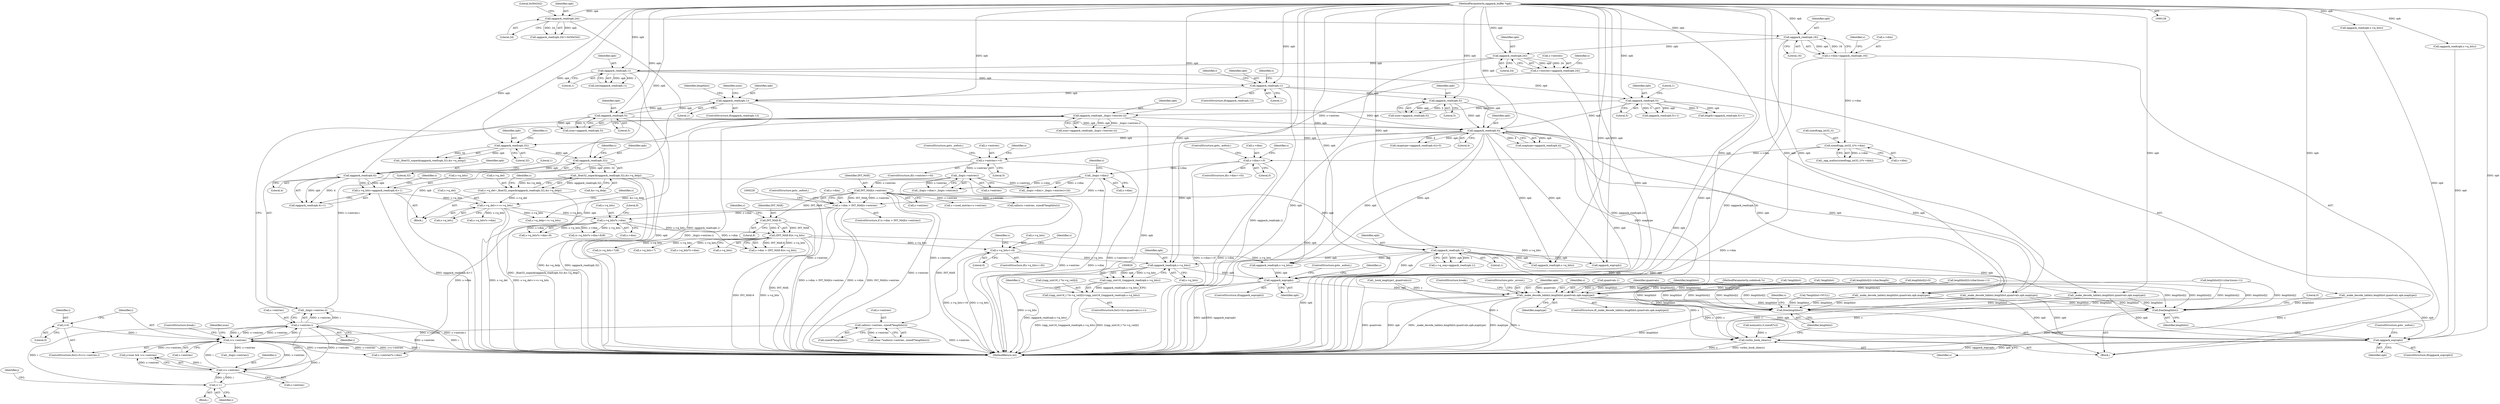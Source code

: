digraph "0_Android_eeb4e45d5683f88488c083ecf142dc89bc3f0b47_8@API" {
"1000830" [label="(Call,oggpack_read(opb,s->q_bits))"];
"1000514" [label="(Call,oggpack_read(opb,1))"];
"1000506" [label="(Call,oggpack_read(opb,4))"];
"1000494" [label="(Call,oggpack_read(opb,32))"];
"1000482" [label="(Call,oggpack_read(opb,32))"];
"1000472" [label="(Call,oggpack_read(opb,4))"];
"1000250" [label="(Call,oggpack_read(opb,1))"];
"1000229" [label="(Call,oggpack_read(opb,1))"];
"1000185" [label="(Call,oggpack_read(opb,24))"];
"1000160" [label="(Call,oggpack_read(opb,16))"];
"1000151" [label="(Call,oggpack_read(opb,24))"];
"1000129" [label="(MethodParameterIn,oggpack_buffer *opb)"];
"1000274" [label="(Call,oggpack_read(opb,5))"];
"1000267" [label="(Call,oggpack_read(opb,1))"];
"1000341" [label="(Call,oggpack_read(opb,5))"];
"1000381" [label="(Call,oggpack_read(opb,5))"];
"1000420" [label="(Call,oggpack_read(opb,_ilog(s->entries-i)))"];
"1000422" [label="(Call,_ilog(s->entries-i))"];
"1000423" [label="(Call,s->entries-i)"];
"1000411" [label="(Call,i<s->entries)"];
"1000441" [label="(Call,i<s->entries)"];
"1000449" [label="(Call,i++)"];
"1000408" [label="(Call,i=0)"];
"1000396" [label="(Call,calloc(s->entries, sizeof(*lengthlist)))"];
"1000220" [label="(Call,INT_MAX/s->entries)"];
"1000209" [label="(Call,_ilog(s->entries))"];
"1000189" [label="(Call,s->entries<=0)"];
"1000181" [label="(Call,s->entries=oggpack_read(opb,24))"];
"1000753" [label="(Call,s->q_bits<=8)"];
"1000606" [label="(Call,(INT_MAX-8)/s->q_bits)"];
"1000607" [label="(Call,INT_MAX-8)"];
"1000592" [label="(Call,s->q_bits*s->dim)"];
"1000517" [label="(Call,s->q_del>>=s->q_bits)"];
"1000489" [label="(Call,s->q_del=_float32_unpack(oggpack_read(opb,32),&s->q_delp))"];
"1000493" [label="(Call,_float32_unpack(oggpack_read(opb,32),&s->q_delp))"];
"1000501" [label="(Call,s->q_bits=oggpack_read(opb,4)+1)"];
"1000216" [label="(Call,s->dim > INT_MAX/s->entries)"];
"1000205" [label="(Call,_ilog(s->dim))"];
"1000196" [label="(Call,s->dim<=0)"];
"1000168" [label="(Call,sizeof(ogg_int32_t)*s->dim)"];
"1000156" [label="(Call,s->dim=oggpack_read(opb,16))"];
"1000828" [label="(Call,(ogg_uint16_t)oggpack_read(opb,s->q_bits))"];
"1000820" [label="(Call,((ogg_uint16_t *)s->q_val)[i]=(ogg_uint16_t)oggpack_read(opb,s->q_bits))"];
"1000836" [label="(Call,oggpack_eop(opb))"];
"1000893" [label="(Call,_make_decode_table(s,lengthlist,quantvals,opb,maptype))"];
"1001157" [label="(Call,oggpack_eop(opb))"];
"1001160" [label="(Call,free(lengthlist))"];
"1001166" [label="(Call,vorbis_book_clear(s))"];
"1001168" [label="(Call,free(lengthlist))"];
"1000584" [label="(Call,_book_maptype1_quantvals(s))"];
"1000342" [label="(Identifier,opb)"];
"1000215" [label="(ControlStructure,if (s->dim > INT_MAX/s->entries))"];
"1001160" [label="(Call,free(lengthlist))"];
"1000230" [label="(Identifier,opb)"];
"1000321" [label="(Identifier,s)"];
"1000222" [label="(Call,s->entries)"];
"1000153" [label="(Literal,24)"];
"1000350" [label="(Call,lengthlist[i]=(char)(num+1))"];
"1000469" [label="(Call,(maptype=oggpack_read(opb,4))>0)"];
"1000493" [label="(Call,_float32_unpack(oggpack_read(opb,32),&s->q_delp))"];
"1000526" [label="(Identifier,s)"];
"1000472" [label="(Call,oggpack_read(opb,4))"];
"1000225" [label="(ControlStructure,goto _eofout;)"];
"1000496" [label="(Literal,32)"];
"1000608" [label="(Identifier,INT_MAX)"];
"1000506" [label="(Call,oggpack_read(opb,4))"];
"1000900" [label="(ControlStructure,break;)"];
"1001169" [label="(Identifier,lengthlist)"];
"1000216" [label="(Call,s->dim > INT_MAX/s->entries)"];
"1000400" [label="(Call,sizeof(*lengthlist))"];
"1000171" [label="(Call,s->dim)"];
"1000154" [label="(Literal,0x564342)"];
"1000443" [label="(Call,s->entries)"];
"1000512" [label="(Identifier,s)"];
"1000131" [label="(Block,)"];
"1000217" [label="(Call,s->dim)"];
"1000593" [label="(Call,s->q_bits)"];
"1000268" [label="(Identifier,opb)"];
"1000250" [label="(Call,oggpack_read(opb,1))"];
"1000422" [label="(Call,_ilog(s->entries-i))"];
"1000203" [label="(Call,_ilog(s->dim)+_ilog(s->entries)>24)"];
"1000799" [label="(Identifier,s)"];
"1000193" [label="(Literal,0)"];
"1000514" [label="(Call,oggpack_read(opb,1))"];
"1000510" [label="(Call,s->q_seq=oggpack_read(opb,1))"];
"1000494" [label="(Call,oggpack_read(opb,32))"];
"1000828" [label="(Call,(ogg_uint16_t)oggpack_read(opb,s->q_bits))"];
"1000761" [label="(Identifier,s)"];
"1000757" [label="(Literal,8)"];
"1000602" [label="(Call,s->dim > (INT_MAX-8)/s->q_bits)"];
"1000266" [label="(ControlStructure,if(oggpack_read(opb,1)))"];
"1000269" [label="(Literal,1)"];
"1000378" [label="(Call,length=oggpack_read(opb,5)+1)"];
"1000473" [label="(Identifier,opb)"];
"1000413" [label="(Call,s->entries)"];
"1000592" [label="(Call,s->q_bits*s->dim)"];
"1000599" [label="(Literal,8)"];
"1000831" [label="(Identifier,opb)"];
"1000396" [label="(Call,calloc(s->entries, sizeof(*lengthlist)))"];
"1000420" [label="(Call,oggpack_read(opb,_ilog(s->entries-i)))"];
"1001021" [label="(Call,_make_decode_table(s,lengthlist,quantvals,opb,maptype))"];
"1000383" [label="(Literal,5)"];
"1000272" [label="(Call,num=oggpack_read(opb,5))"];
"1000229" [label="(Call,oggpack_read(opb,1))"];
"1000156" [label="(Call,s->dim=oggpack_read(opb,16))"];
"1000490" [label="(Call,s->q_del)"];
"1000495" [label="(Identifier,opb)"];
"1000151" [label="(Call,oggpack_read(opb,24))"];
"1000446" [label="(Block,)"];
"1000517" [label="(Call,s->q_del>>=s->q_bits)"];
"1000596" [label="(Call,s->dim)"];
"1000838" [label="(ControlStructure,goto _eofout;)"];
"1001161" [label="(Identifier,lengthlist)"];
"1000249" [label="(ControlStructure,if(oggpack_read(opb,1)))"];
"1000314" [label="(Identifier,lengthlist)"];
"1000606" [label="(Call,(INT_MAX-8)/s->q_bits)"];
"1000836" [label="(Call,oggpack_eop(opb))"];
"1000165" [label="(Identifier,s)"];
"1001159" [label="(ControlStructure,goto _eofout;)"];
"1000899" [label="(ControlStructure,goto _errout;)"];
"1000187" [label="(Literal,24)"];
"1000573" [label="(Call,_make_decode_table(s,lengthlist,quantvals,opb,maptype))"];
"1000421" [label="(Identifier,opb)"];
"1000790" [label="(Call,oggpack_read(opb,s->q_bits))"];
"1000343" [label="(Literal,5)"];
"1000609" [label="(Literal,8)"];
"1000451" [label="(Call,lengthlist[i]=(char)length)"];
"1000679" [label="(Call,oggpack_read(opb,s->q_bits))"];
"1000754" [label="(Call,s->q_bits)"];
"1000273" [label="(Identifier,num)"];
"1000161" [label="(Identifier,opb)"];
"1000231" [label="(Literal,1)"];
"1001177" [label="(MethodReturn,int)"];
"1000381" [label="(Call,oggpack_read(opb,5))"];
"1000182" [label="(Call,s->entries)"];
"1000610" [label="(Call,s->q_bits)"];
"1001163" [label="(Literal,0)"];
"1000407" [label="(ControlStructure,for(i=0;i<s->entries;))"];
"1000194" [label="(ControlStructure,goto _eofout;)"];
"1000129" [label="(MethodParameterIn,oggpack_buffer *opb)"];
"1000205" [label="(Call,_ilog(s->dim))"];
"1000206" [label="(Call,s->dim)"];
"1000130" [label="(MethodParameterIn,codebook *s)"];
"1000409" [label="(Identifier,i)"];
"1001166" [label="(Call,vorbis_book_clear(s))"];
"1000497" [label="(Call,&s->q_delp)"];
"1001167" [label="(Identifier,s)"];
"1000211" [label="(Identifier,s)"];
"1000196" [label="(Call,s->dim<=0)"];
"1000152" [label="(Identifier,opb)"];
"1000424" [label="(Call,s->entries)"];
"1000811" [label="(ControlStructure,for(i=0;i<quantvals;i++))"];
"1000835" [label="(ControlStructure,if(oggpack_eop(opb)))"];
"1000474" [label="(Literal,4)"];
"1000185" [label="(Call,oggpack_read(opb,24))"];
"1001168" [label="(Call,free(lengthlist))"];
"1000221" [label="(Identifier,INT_MAX)"];
"1000591" [label="(Call,s->q_bits*s->dim+8)"];
"1000168" [label="(Call,sizeof(ogg_int32_t)*s->dim)"];
"1001172" [label="(Identifier,s)"];
"1000411" [label="(Call,i<s->entries)"];
"1000830" [label="(Call,oggpack_read(opb,s->q_bits))"];
"1000893" [label="(Call,_make_decode_table(s,lengthlist,quantvals,opb,maptype))"];
"1000397" [label="(Call,s->entries)"];
"1000502" [label="(Call,s->q_bits)"];
"1000220" [label="(Call,INT_MAX/s->entries)"];
"1000837" [label="(Identifier,opb)"];
"1000188" [label="(ControlStructure,if(s->entries<=0))"];
"1000499" [label="(Identifier,s)"];
"1000524" [label="(Call,s->q_delp+=s->q_bits)"];
"1000419" [label="(Identifier,num)"];
"1000189" [label="(Call,s->entries<=0)"];
"1000162" [label="(Literal,16)"];
"1000630" [label="(Call,(s->q_bits+7)/8)"];
"1000752" [label="(ControlStructure,if(s->q_bits<=8))"];
"1000897" [label="(Identifier,opb)"];
"1000283" [label="(Call,lengthlist[i]=(char)(num+1))"];
"1000832" [label="(Call,s->q_bits)"];
"1000470" [label="(Call,maptype=oggpack_read(opb,4))"];
"1000841" [label="(Identifier,s)"];
"1000484" [label="(Literal,32)"];
"1000267" [label="(Call,oggpack_read(opb,1))"];
"1000915" [label="(Call,s->q_bits*s->dim)"];
"1000276" [label="(Literal,5)"];
"1000501" [label="(Call,s->q_bits=oggpack_read(opb,4)+1)"];
"1000545" [label="(Call,_ilog(s->entries))"];
"1000439" [label="(Identifier,j)"];
"1000150" [label="(Call,oggpack_read(opb,24)!=0x564342)"];
"1000408" [label="(Call,i=0)"];
"1000190" [label="(Call,s->entries)"];
"1000437" [label="(Call,j<num && i<s->entries)"];
"1000191" [label="(Identifier,s)"];
"1000169" [label="(Call,sizeof(ogg_int32_t))"];
"1000341" [label="(Call,oggpack_read(opb,5))"];
"1000465" [label="(ControlStructure,break;)"];
"1000507" [label="(Identifier,opb)"];
"1000385" [label="(Call,s->used_entries=s->entries)"];
"1000970" [label="(Call,_make_decode_table(s,lengthlist,quantvals,opb,maptype))"];
"1000207" [label="(Identifier,s)"];
"1000820" [label="(Call,((ogg_uint16_t *)s->q_val)[i]=(ogg_uint16_t)oggpack_read(opb,s->q_bits))"];
"1000210" [label="(Call,s->entries)"];
"1000483" [label="(Identifier,opb)"];
"1000256" [label="(Identifier,i)"];
"1000160" [label="(Call,oggpack_read(opb,16))"];
"1000894" [label="(Identifier,s)"];
"1000157" [label="(Call,s->dim)"];
"1000246" [label="(Call,!lengthlist)"];
"1000275" [label="(Identifier,opb)"];
"1000516" [label="(Literal,1)"];
"1000382" [label="(Identifier,opb)"];
"1000195" [label="(ControlStructure,if(s->dim<=0))"];
"1001158" [label="(Identifier,opb)"];
"1000238" [label="(Call,calloc(s->entries, sizeof(*lengthlist)))"];
"1000821" [label="(Call,((ogg_uint16_t *)s->q_val)[i])"];
"1001119" [label="(Call,oggpack_read(opb,s->q_bits))"];
"1000181" [label="(Call,s->entries=oggpack_read(opb,24))"];
"1000227" [label="(Call,(int)oggpack_read(opb,1))"];
"1000167" [label="(Call,_ogg_malloc(sizeof(ogg_int32_t)*s->dim))"];
"1000489" [label="(Call,s->q_del=_float32_unpack(oggpack_read(opb,32),&s->q_delp))"];
"1000410" [label="(Literal,0)"];
"1000209" [label="(Call,_ilog(s->entries))"];
"1000394" [label="(Call,(char *)calloc(s->entries, sizeof(*lengthlist)))"];
"1000133" [label="(Call,*lengthlist=NULL)"];
"1000404" [label="(Call,!lengthlist)"];
"1000204" [label="(Call,_ilog(s->dim)+_ilog(s->entries))"];
"1000186" [label="(Identifier,opb)"];
"1000611" [label="(Identifier,s)"];
"1000904" [label="(Call,s->entries*s->dim)"];
"1000884" [label="(Call,quantvals-1)"];
"1000380" [label="(Call,oggpack_read(opb,5)+1)"];
"1000449" [label="(Call,i++)"];
"1000482" [label="(Call,oggpack_read(opb,32))"];
"1000521" [label="(Call,s->q_bits)"];
"1000590" [label="(Call,(s->q_bits*s->dim+8)/8)"];
"1000312" [label="(Call,lengthlist[i]=0)"];
"1000384" [label="(Literal,1)"];
"1000631" [label="(Call,s->q_bits+7)"];
"1000896" [label="(Identifier,quantvals)"];
"1000518" [label="(Call,s->q_del)"];
"1000252" [label="(Literal,1)"];
"1001157" [label="(Call,oggpack_eop(opb))"];
"1000339" [label="(Call,num=oggpack_read(opb,5))"];
"1000685" [label="(Call,oggpack_eop(opb))"];
"1000508" [label="(Literal,4)"];
"1000503" [label="(Identifier,s)"];
"1000487" [label="(Identifier,s)"];
"1000441" [label="(Call,i<s->entries)"];
"1000509" [label="(Literal,1)"];
"1000442" [label="(Identifier,i)"];
"1000201" [label="(ControlStructure,goto _eofout;)"];
"1000427" [label="(Identifier,i)"];
"1000607" [label="(Call,INT_MAX-8)"];
"1000819" [label="(Identifier,i)"];
"1000274" [label="(Call,oggpack_read(opb,5))"];
"1000898" [label="(Identifier,maptype)"];
"1000733" [label="(Call,_make_decode_table(s,lengthlist,quantvals,opb,maptype))"];
"1000505" [label="(Call,oggpack_read(opb,4)+1)"];
"1000423" [label="(Call,s->entries-i)"];
"1000704" [label="(Call,s->q_bits*s->dim)"];
"1000197" [label="(Call,s->dim)"];
"1000476" [label="(Block,)"];
"1000251" [label="(Identifier,opb)"];
"1001087" [label="(Call,oggpack_read(opb,s->q_bits))"];
"1000198" [label="(Identifier,s)"];
"1000200" [label="(Literal,0)"];
"1000892" [label="(ControlStructure,if(_make_decode_table(s,lengthlist,quantvals,opb,maptype)))"];
"1000450" [label="(Identifier,i)"];
"1001156" [label="(ControlStructure,if(oggpack_eop(opb)))"];
"1000481" [label="(Call,_float32_unpack(oggpack_read(opb,32),&s->q_minp))"];
"1000753" [label="(Call,s->q_bits<=8)"];
"1000515" [label="(Identifier,opb)"];
"1000418" [label="(Call,num=oggpack_read(opb,_ilog(s->entries-i)))"];
"1000412" [label="(Identifier,i)"];
"1000895" [label="(Identifier,lengthlist)"];
"1000143" [label="(Call,memset(s,0,sizeof(*s)))"];
"1000830" -> "1000828"  [label="AST: "];
"1000830" -> "1000832"  [label="CFG: "];
"1000831" -> "1000830"  [label="AST: "];
"1000832" -> "1000830"  [label="AST: "];
"1000828" -> "1000830"  [label="CFG: "];
"1000830" -> "1001177"  [label="DDG: s->q_bits"];
"1000830" -> "1000828"  [label="DDG: opb"];
"1000830" -> "1000828"  [label="DDG: s->q_bits"];
"1000514" -> "1000830"  [label="DDG: opb"];
"1000472" -> "1000830"  [label="DDG: opb"];
"1000129" -> "1000830"  [label="DDG: opb"];
"1000753" -> "1000830"  [label="DDG: s->q_bits"];
"1000830" -> "1000836"  [label="DDG: opb"];
"1000514" -> "1000510"  [label="AST: "];
"1000514" -> "1000516"  [label="CFG: "];
"1000515" -> "1000514"  [label="AST: "];
"1000516" -> "1000514"  [label="AST: "];
"1000510" -> "1000514"  [label="CFG: "];
"1000514" -> "1001177"  [label="DDG: opb"];
"1000514" -> "1000510"  [label="DDG: opb"];
"1000514" -> "1000510"  [label="DDG: 1"];
"1000506" -> "1000514"  [label="DDG: opb"];
"1000129" -> "1000514"  [label="DDG: opb"];
"1000514" -> "1000573"  [label="DDG: opb"];
"1000514" -> "1000679"  [label="DDG: opb"];
"1000514" -> "1000685"  [label="DDG: opb"];
"1000514" -> "1000790"  [label="DDG: opb"];
"1000514" -> "1000836"  [label="DDG: opb"];
"1000514" -> "1000970"  [label="DDG: opb"];
"1000514" -> "1001021"  [label="DDG: opb"];
"1000506" -> "1000505"  [label="AST: "];
"1000506" -> "1000508"  [label="CFG: "];
"1000507" -> "1000506"  [label="AST: "];
"1000508" -> "1000506"  [label="AST: "];
"1000509" -> "1000506"  [label="CFG: "];
"1000506" -> "1000501"  [label="DDG: opb"];
"1000506" -> "1000501"  [label="DDG: 4"];
"1000506" -> "1000505"  [label="DDG: opb"];
"1000506" -> "1000505"  [label="DDG: 4"];
"1000494" -> "1000506"  [label="DDG: opb"];
"1000129" -> "1000506"  [label="DDG: opb"];
"1000494" -> "1000493"  [label="AST: "];
"1000494" -> "1000496"  [label="CFG: "];
"1000495" -> "1000494"  [label="AST: "];
"1000496" -> "1000494"  [label="AST: "];
"1000499" -> "1000494"  [label="CFG: "];
"1000494" -> "1000493"  [label="DDG: opb"];
"1000494" -> "1000493"  [label="DDG: 32"];
"1000482" -> "1000494"  [label="DDG: opb"];
"1000129" -> "1000494"  [label="DDG: opb"];
"1000482" -> "1000481"  [label="AST: "];
"1000482" -> "1000484"  [label="CFG: "];
"1000483" -> "1000482"  [label="AST: "];
"1000484" -> "1000482"  [label="AST: "];
"1000487" -> "1000482"  [label="CFG: "];
"1000482" -> "1000481"  [label="DDG: opb"];
"1000482" -> "1000481"  [label="DDG: 32"];
"1000472" -> "1000482"  [label="DDG: opb"];
"1000129" -> "1000482"  [label="DDG: opb"];
"1000472" -> "1000470"  [label="AST: "];
"1000472" -> "1000474"  [label="CFG: "];
"1000473" -> "1000472"  [label="AST: "];
"1000474" -> "1000472"  [label="AST: "];
"1000470" -> "1000472"  [label="CFG: "];
"1000472" -> "1001177"  [label="DDG: opb"];
"1000472" -> "1000469"  [label="DDG: opb"];
"1000472" -> "1000469"  [label="DDG: 4"];
"1000472" -> "1000470"  [label="DDG: opb"];
"1000472" -> "1000470"  [label="DDG: 4"];
"1000250" -> "1000472"  [label="DDG: opb"];
"1000274" -> "1000472"  [label="DDG: opb"];
"1000341" -> "1000472"  [label="DDG: opb"];
"1000381" -> "1000472"  [label="DDG: opb"];
"1000420" -> "1000472"  [label="DDG: opb"];
"1000267" -> "1000472"  [label="DDG: opb"];
"1000129" -> "1000472"  [label="DDG: opb"];
"1000472" -> "1000573"  [label="DDG: opb"];
"1000472" -> "1000679"  [label="DDG: opb"];
"1000472" -> "1000685"  [label="DDG: opb"];
"1000472" -> "1000790"  [label="DDG: opb"];
"1000472" -> "1000836"  [label="DDG: opb"];
"1000472" -> "1000970"  [label="DDG: opb"];
"1000472" -> "1001021"  [label="DDG: opb"];
"1000250" -> "1000249"  [label="AST: "];
"1000250" -> "1000252"  [label="CFG: "];
"1000251" -> "1000250"  [label="AST: "];
"1000252" -> "1000250"  [label="AST: "];
"1000256" -> "1000250"  [label="CFG: "];
"1000321" -> "1000250"  [label="CFG: "];
"1000250" -> "1001177"  [label="DDG: oggpack_read(opb,1)"];
"1000229" -> "1000250"  [label="DDG: opb"];
"1000129" -> "1000250"  [label="DDG: opb"];
"1000250" -> "1000267"  [label="DDG: opb"];
"1000250" -> "1000341"  [label="DDG: opb"];
"1000229" -> "1000227"  [label="AST: "];
"1000229" -> "1000231"  [label="CFG: "];
"1000230" -> "1000229"  [label="AST: "];
"1000231" -> "1000229"  [label="AST: "];
"1000227" -> "1000229"  [label="CFG: "];
"1000229" -> "1001177"  [label="DDG: opb"];
"1000229" -> "1000227"  [label="DDG: opb"];
"1000229" -> "1000227"  [label="DDG: 1"];
"1000185" -> "1000229"  [label="DDG: opb"];
"1000129" -> "1000229"  [label="DDG: opb"];
"1000229" -> "1000381"  [label="DDG: opb"];
"1000185" -> "1000181"  [label="AST: "];
"1000185" -> "1000187"  [label="CFG: "];
"1000186" -> "1000185"  [label="AST: "];
"1000187" -> "1000185"  [label="AST: "];
"1000181" -> "1000185"  [label="CFG: "];
"1000185" -> "1001177"  [label="DDG: opb"];
"1000185" -> "1000181"  [label="DDG: opb"];
"1000185" -> "1000181"  [label="DDG: 24"];
"1000160" -> "1000185"  [label="DDG: opb"];
"1000129" -> "1000185"  [label="DDG: opb"];
"1000160" -> "1000156"  [label="AST: "];
"1000160" -> "1000162"  [label="CFG: "];
"1000161" -> "1000160"  [label="AST: "];
"1000162" -> "1000160"  [label="AST: "];
"1000156" -> "1000160"  [label="CFG: "];
"1000160" -> "1001177"  [label="DDG: opb"];
"1000160" -> "1000156"  [label="DDG: opb"];
"1000160" -> "1000156"  [label="DDG: 16"];
"1000151" -> "1000160"  [label="DDG: opb"];
"1000129" -> "1000160"  [label="DDG: opb"];
"1000151" -> "1000150"  [label="AST: "];
"1000151" -> "1000153"  [label="CFG: "];
"1000152" -> "1000151"  [label="AST: "];
"1000153" -> "1000151"  [label="AST: "];
"1000154" -> "1000151"  [label="CFG: "];
"1000151" -> "1001177"  [label="DDG: opb"];
"1000151" -> "1000150"  [label="DDG: opb"];
"1000151" -> "1000150"  [label="DDG: 24"];
"1000129" -> "1000151"  [label="DDG: opb"];
"1000129" -> "1000128"  [label="AST: "];
"1000129" -> "1001177"  [label="DDG: opb"];
"1000129" -> "1000267"  [label="DDG: opb"];
"1000129" -> "1000274"  [label="DDG: opb"];
"1000129" -> "1000341"  [label="DDG: opb"];
"1000129" -> "1000381"  [label="DDG: opb"];
"1000129" -> "1000420"  [label="DDG: opb"];
"1000129" -> "1000573"  [label="DDG: opb"];
"1000129" -> "1000679"  [label="DDG: opb"];
"1000129" -> "1000685"  [label="DDG: opb"];
"1000129" -> "1000733"  [label="DDG: opb"];
"1000129" -> "1000790"  [label="DDG: opb"];
"1000129" -> "1000836"  [label="DDG: opb"];
"1000129" -> "1000893"  [label="DDG: opb"];
"1000129" -> "1000970"  [label="DDG: opb"];
"1000129" -> "1001021"  [label="DDG: opb"];
"1000129" -> "1001087"  [label="DDG: opb"];
"1000129" -> "1001119"  [label="DDG: opb"];
"1000129" -> "1001157"  [label="DDG: opb"];
"1000274" -> "1000272"  [label="AST: "];
"1000274" -> "1000276"  [label="CFG: "];
"1000275" -> "1000274"  [label="AST: "];
"1000276" -> "1000274"  [label="AST: "];
"1000272" -> "1000274"  [label="CFG: "];
"1000274" -> "1001177"  [label="DDG: opb"];
"1000274" -> "1000267"  [label="DDG: opb"];
"1000274" -> "1000272"  [label="DDG: opb"];
"1000274" -> "1000272"  [label="DDG: 5"];
"1000267" -> "1000274"  [label="DDG: opb"];
"1000267" -> "1000266"  [label="AST: "];
"1000267" -> "1000269"  [label="CFG: "];
"1000268" -> "1000267"  [label="AST: "];
"1000269" -> "1000267"  [label="AST: "];
"1000273" -> "1000267"  [label="CFG: "];
"1000314" -> "1000267"  [label="CFG: "];
"1000267" -> "1001177"  [label="DDG: oggpack_read(opb,1)"];
"1000341" -> "1000339"  [label="AST: "];
"1000341" -> "1000343"  [label="CFG: "];
"1000342" -> "1000341"  [label="AST: "];
"1000343" -> "1000341"  [label="AST: "];
"1000339" -> "1000341"  [label="CFG: "];
"1000341" -> "1001177"  [label="DDG: opb"];
"1000341" -> "1000339"  [label="DDG: opb"];
"1000341" -> "1000339"  [label="DDG: 5"];
"1000381" -> "1000380"  [label="AST: "];
"1000381" -> "1000383"  [label="CFG: "];
"1000382" -> "1000381"  [label="AST: "];
"1000383" -> "1000381"  [label="AST: "];
"1000384" -> "1000381"  [label="CFG: "];
"1000381" -> "1001177"  [label="DDG: opb"];
"1000381" -> "1000378"  [label="DDG: opb"];
"1000381" -> "1000378"  [label="DDG: 5"];
"1000381" -> "1000380"  [label="DDG: opb"];
"1000381" -> "1000380"  [label="DDG: 5"];
"1000381" -> "1000420"  [label="DDG: opb"];
"1000420" -> "1000418"  [label="AST: "];
"1000420" -> "1000422"  [label="CFG: "];
"1000421" -> "1000420"  [label="AST: "];
"1000422" -> "1000420"  [label="AST: "];
"1000418" -> "1000420"  [label="CFG: "];
"1000420" -> "1001177"  [label="DDG: _ilog(s->entries-i)"];
"1000420" -> "1001177"  [label="DDG: opb"];
"1000420" -> "1000418"  [label="DDG: opb"];
"1000420" -> "1000418"  [label="DDG: _ilog(s->entries-i)"];
"1000422" -> "1000420"  [label="DDG: s->entries-i"];
"1000422" -> "1000423"  [label="CFG: "];
"1000423" -> "1000422"  [label="AST: "];
"1000422" -> "1001177"  [label="DDG: s->entries-i"];
"1000423" -> "1000422"  [label="DDG: s->entries"];
"1000423" -> "1000422"  [label="DDG: i"];
"1000423" -> "1000427"  [label="CFG: "];
"1000424" -> "1000423"  [label="AST: "];
"1000427" -> "1000423"  [label="AST: "];
"1000423" -> "1001177"  [label="DDG: i"];
"1000423" -> "1001177"  [label="DDG: s->entries"];
"1000423" -> "1000411"  [label="DDG: i"];
"1000423" -> "1000411"  [label="DDG: s->entries"];
"1000411" -> "1000423"  [label="DDG: s->entries"];
"1000411" -> "1000423"  [label="DDG: i"];
"1000423" -> "1000441"  [label="DDG: i"];
"1000423" -> "1000441"  [label="DDG: s->entries"];
"1000423" -> "1000449"  [label="DDG: i"];
"1000411" -> "1000407"  [label="AST: "];
"1000411" -> "1000413"  [label="CFG: "];
"1000412" -> "1000411"  [label="AST: "];
"1000413" -> "1000411"  [label="AST: "];
"1000419" -> "1000411"  [label="CFG: "];
"1000465" -> "1000411"  [label="CFG: "];
"1000411" -> "1001177"  [label="DDG: i<s->entries"];
"1000411" -> "1001177"  [label="DDG: i"];
"1000411" -> "1001177"  [label="DDG: s->entries"];
"1000441" -> "1000411"  [label="DDG: i"];
"1000441" -> "1000411"  [label="DDG: s->entries"];
"1000408" -> "1000411"  [label="DDG: i"];
"1000449" -> "1000411"  [label="DDG: i"];
"1000396" -> "1000411"  [label="DDG: s->entries"];
"1000411" -> "1000437"  [label="DDG: i<s->entries"];
"1000411" -> "1000545"  [label="DDG: s->entries"];
"1000411" -> "1000904"  [label="DDG: s->entries"];
"1000441" -> "1000437"  [label="AST: "];
"1000441" -> "1000443"  [label="CFG: "];
"1000442" -> "1000441"  [label="AST: "];
"1000443" -> "1000441"  [label="AST: "];
"1000437" -> "1000441"  [label="CFG: "];
"1000441" -> "1000437"  [label="DDG: i"];
"1000441" -> "1000437"  [label="DDG: s->entries"];
"1000449" -> "1000441"  [label="DDG: i"];
"1000441" -> "1000449"  [label="DDG: i"];
"1000449" -> "1000446"  [label="AST: "];
"1000449" -> "1000450"  [label="CFG: "];
"1000450" -> "1000449"  [label="AST: "];
"1000439" -> "1000449"  [label="CFG: "];
"1000408" -> "1000407"  [label="AST: "];
"1000408" -> "1000410"  [label="CFG: "];
"1000409" -> "1000408"  [label="AST: "];
"1000410" -> "1000408"  [label="AST: "];
"1000412" -> "1000408"  [label="CFG: "];
"1000396" -> "1000394"  [label="AST: "];
"1000396" -> "1000400"  [label="CFG: "];
"1000397" -> "1000396"  [label="AST: "];
"1000400" -> "1000396"  [label="AST: "];
"1000394" -> "1000396"  [label="CFG: "];
"1000396" -> "1001177"  [label="DDG: s->entries"];
"1000396" -> "1000394"  [label="DDG: s->entries"];
"1000220" -> "1000396"  [label="DDG: s->entries"];
"1000220" -> "1000216"  [label="AST: "];
"1000220" -> "1000222"  [label="CFG: "];
"1000221" -> "1000220"  [label="AST: "];
"1000222" -> "1000220"  [label="AST: "];
"1000216" -> "1000220"  [label="CFG: "];
"1000220" -> "1001177"  [label="DDG: INT_MAX"];
"1000220" -> "1001177"  [label="DDG: s->entries"];
"1000220" -> "1000216"  [label="DDG: INT_MAX"];
"1000220" -> "1000216"  [label="DDG: s->entries"];
"1000209" -> "1000220"  [label="DDG: s->entries"];
"1000220" -> "1000238"  [label="DDG: s->entries"];
"1000220" -> "1000385"  [label="DDG: s->entries"];
"1000220" -> "1000607"  [label="DDG: INT_MAX"];
"1000209" -> "1000204"  [label="AST: "];
"1000209" -> "1000210"  [label="CFG: "];
"1000210" -> "1000209"  [label="AST: "];
"1000204" -> "1000209"  [label="CFG: "];
"1000209" -> "1001177"  [label="DDG: s->entries"];
"1000209" -> "1000203"  [label="DDG: s->entries"];
"1000209" -> "1000204"  [label="DDG: s->entries"];
"1000189" -> "1000209"  [label="DDG: s->entries"];
"1000189" -> "1000188"  [label="AST: "];
"1000189" -> "1000193"  [label="CFG: "];
"1000190" -> "1000189"  [label="AST: "];
"1000193" -> "1000189"  [label="AST: "];
"1000194" -> "1000189"  [label="CFG: "];
"1000198" -> "1000189"  [label="CFG: "];
"1000189" -> "1001177"  [label="DDG: s->entries"];
"1000189" -> "1001177"  [label="DDG: s->entries<=0"];
"1000181" -> "1000189"  [label="DDG: s->entries"];
"1000181" -> "1000131"  [label="AST: "];
"1000182" -> "1000181"  [label="AST: "];
"1000191" -> "1000181"  [label="CFG: "];
"1000181" -> "1001177"  [label="DDG: oggpack_read(opb,24)"];
"1000753" -> "1000752"  [label="AST: "];
"1000753" -> "1000757"  [label="CFG: "];
"1000754" -> "1000753"  [label="AST: "];
"1000757" -> "1000753"  [label="AST: "];
"1000761" -> "1000753"  [label="CFG: "];
"1000799" -> "1000753"  [label="CFG: "];
"1000753" -> "1001177"  [label="DDG: s->q_bits"];
"1000753" -> "1001177"  [label="DDG: s->q_bits<=8"];
"1000606" -> "1000753"  [label="DDG: s->q_bits"];
"1000753" -> "1000790"  [label="DDG: s->q_bits"];
"1000606" -> "1000602"  [label="AST: "];
"1000606" -> "1000610"  [label="CFG: "];
"1000607" -> "1000606"  [label="AST: "];
"1000610" -> "1000606"  [label="AST: "];
"1000602" -> "1000606"  [label="CFG: "];
"1000606" -> "1001177"  [label="DDG: INT_MAX-8"];
"1000606" -> "1001177"  [label="DDG: s->q_bits"];
"1000606" -> "1000602"  [label="DDG: INT_MAX-8"];
"1000606" -> "1000602"  [label="DDG: s->q_bits"];
"1000607" -> "1000606"  [label="DDG: INT_MAX"];
"1000607" -> "1000606"  [label="DDG: 8"];
"1000592" -> "1000606"  [label="DDG: s->q_bits"];
"1000606" -> "1000630"  [label="DDG: s->q_bits"];
"1000606" -> "1000631"  [label="DDG: s->q_bits"];
"1000606" -> "1000679"  [label="DDG: s->q_bits"];
"1000606" -> "1000704"  [label="DDG: s->q_bits"];
"1000607" -> "1000609"  [label="CFG: "];
"1000608" -> "1000607"  [label="AST: "];
"1000609" -> "1000607"  [label="AST: "];
"1000611" -> "1000607"  [label="CFG: "];
"1000607" -> "1001177"  [label="DDG: INT_MAX"];
"1000592" -> "1000591"  [label="AST: "];
"1000592" -> "1000596"  [label="CFG: "];
"1000593" -> "1000592"  [label="AST: "];
"1000596" -> "1000592"  [label="AST: "];
"1000599" -> "1000592"  [label="CFG: "];
"1000592" -> "1000590"  [label="DDG: s->q_bits"];
"1000592" -> "1000590"  [label="DDG: s->dim"];
"1000592" -> "1000591"  [label="DDG: s->q_bits"];
"1000592" -> "1000591"  [label="DDG: s->dim"];
"1000517" -> "1000592"  [label="DDG: s->q_bits"];
"1000216" -> "1000592"  [label="DDG: s->dim"];
"1000592" -> "1000602"  [label="DDG: s->dim"];
"1000517" -> "1000476"  [label="AST: "];
"1000517" -> "1000521"  [label="CFG: "];
"1000518" -> "1000517"  [label="AST: "];
"1000521" -> "1000517"  [label="AST: "];
"1000526" -> "1000517"  [label="CFG: "];
"1000517" -> "1001177"  [label="DDG: s->q_del"];
"1000517" -> "1001177"  [label="DDG: s->q_del>>=s->q_bits"];
"1000489" -> "1000517"  [label="DDG: s->q_del"];
"1000501" -> "1000517"  [label="DDG: s->q_bits"];
"1000517" -> "1000524"  [label="DDG: s->q_bits"];
"1000517" -> "1000915"  [label="DDG: s->q_bits"];
"1000489" -> "1000476"  [label="AST: "];
"1000489" -> "1000493"  [label="CFG: "];
"1000490" -> "1000489"  [label="AST: "];
"1000493" -> "1000489"  [label="AST: "];
"1000503" -> "1000489"  [label="CFG: "];
"1000489" -> "1001177"  [label="DDG: _float32_unpack(oggpack_read(opb,32),&s->q_delp)"];
"1000493" -> "1000489"  [label="DDG: oggpack_read(opb,32)"];
"1000493" -> "1000489"  [label="DDG: &s->q_delp"];
"1000493" -> "1000497"  [label="CFG: "];
"1000497" -> "1000493"  [label="AST: "];
"1000493" -> "1001177"  [label="DDG: oggpack_read(opb,32)"];
"1000493" -> "1001177"  [label="DDG: &s->q_delp"];
"1000493" -> "1000524"  [label="DDG: &s->q_delp"];
"1000501" -> "1000476"  [label="AST: "];
"1000501" -> "1000505"  [label="CFG: "];
"1000502" -> "1000501"  [label="AST: "];
"1000505" -> "1000501"  [label="AST: "];
"1000512" -> "1000501"  [label="CFG: "];
"1000501" -> "1001177"  [label="DDG: oggpack_read(opb,4)+1"];
"1000216" -> "1000215"  [label="AST: "];
"1000217" -> "1000216"  [label="AST: "];
"1000225" -> "1000216"  [label="CFG: "];
"1000228" -> "1000216"  [label="CFG: "];
"1000216" -> "1001177"  [label="DDG: s->dim > INT_MAX/s->entries"];
"1000216" -> "1001177"  [label="DDG: s->dim"];
"1000216" -> "1001177"  [label="DDG: INT_MAX/s->entries"];
"1000205" -> "1000216"  [label="DDG: s->dim"];
"1000216" -> "1000904"  [label="DDG: s->dim"];
"1000205" -> "1000204"  [label="AST: "];
"1000205" -> "1000206"  [label="CFG: "];
"1000206" -> "1000205"  [label="AST: "];
"1000211" -> "1000205"  [label="CFG: "];
"1000205" -> "1001177"  [label="DDG: s->dim"];
"1000205" -> "1000203"  [label="DDG: s->dim"];
"1000205" -> "1000204"  [label="DDG: s->dim"];
"1000196" -> "1000205"  [label="DDG: s->dim"];
"1000196" -> "1000195"  [label="AST: "];
"1000196" -> "1000200"  [label="CFG: "];
"1000197" -> "1000196"  [label="AST: "];
"1000200" -> "1000196"  [label="AST: "];
"1000201" -> "1000196"  [label="CFG: "];
"1000207" -> "1000196"  [label="CFG: "];
"1000196" -> "1001177"  [label="DDG: s->dim"];
"1000196" -> "1001177"  [label="DDG: s->dim<=0"];
"1000168" -> "1000196"  [label="DDG: s->dim"];
"1000168" -> "1000167"  [label="AST: "];
"1000168" -> "1000171"  [label="CFG: "];
"1000169" -> "1000168"  [label="AST: "];
"1000171" -> "1000168"  [label="AST: "];
"1000167" -> "1000168"  [label="CFG: "];
"1000168" -> "1001177"  [label="DDG: s->dim"];
"1000168" -> "1000167"  [label="DDG: s->dim"];
"1000156" -> "1000168"  [label="DDG: s->dim"];
"1000156" -> "1000131"  [label="AST: "];
"1000157" -> "1000156"  [label="AST: "];
"1000165" -> "1000156"  [label="CFG: "];
"1000156" -> "1001177"  [label="DDG: oggpack_read(opb,16)"];
"1000828" -> "1000820"  [label="AST: "];
"1000829" -> "1000828"  [label="AST: "];
"1000820" -> "1000828"  [label="CFG: "];
"1000828" -> "1001177"  [label="DDG: oggpack_read(opb,s->q_bits)"];
"1000828" -> "1000820"  [label="DDG: oggpack_read(opb,s->q_bits)"];
"1000820" -> "1000811"  [label="AST: "];
"1000821" -> "1000820"  [label="AST: "];
"1000819" -> "1000820"  [label="CFG: "];
"1000820" -> "1001177"  [label="DDG: (ogg_uint16_t)oggpack_read(opb,s->q_bits)"];
"1000820" -> "1001177"  [label="DDG: ((ogg_uint16_t *)s->q_val)[i]"];
"1000836" -> "1000835"  [label="AST: "];
"1000836" -> "1000837"  [label="CFG: "];
"1000837" -> "1000836"  [label="AST: "];
"1000838" -> "1000836"  [label="CFG: "];
"1000841" -> "1000836"  [label="CFG: "];
"1000836" -> "1001177"  [label="DDG: oggpack_eop(opb)"];
"1000836" -> "1001177"  [label="DDG: opb"];
"1000790" -> "1000836"  [label="DDG: opb"];
"1000836" -> "1000893"  [label="DDG: opb"];
"1000893" -> "1000892"  [label="AST: "];
"1000893" -> "1000898"  [label="CFG: "];
"1000894" -> "1000893"  [label="AST: "];
"1000895" -> "1000893"  [label="AST: "];
"1000896" -> "1000893"  [label="AST: "];
"1000897" -> "1000893"  [label="AST: "];
"1000898" -> "1000893"  [label="AST: "];
"1000899" -> "1000893"  [label="CFG: "];
"1000900" -> "1000893"  [label="CFG: "];
"1000893" -> "1001177"  [label="DDG: opb"];
"1000893" -> "1001177"  [label="DDG: _make_decode_table(s,lengthlist,quantvals,opb,maptype)"];
"1000893" -> "1001177"  [label="DDG: maptype"];
"1000893" -> "1001177"  [label="DDG: s"];
"1000893" -> "1001177"  [label="DDG: quantvals"];
"1000584" -> "1000893"  [label="DDG: s"];
"1000130" -> "1000893"  [label="DDG: s"];
"1000404" -> "1000893"  [label="DDG: lengthlist"];
"1000350" -> "1000893"  [label="DDG: lengthlist[i]"];
"1000283" -> "1000893"  [label="DDG: lengthlist[i]"];
"1000312" -> "1000893"  [label="DDG: lengthlist[i]"];
"1000451" -> "1000893"  [label="DDG: lengthlist[i]"];
"1000246" -> "1000893"  [label="DDG: lengthlist"];
"1000884" -> "1000893"  [label="DDG: quantvals"];
"1000470" -> "1000893"  [label="DDG: maptype"];
"1000893" -> "1001157"  [label="DDG: opb"];
"1000893" -> "1001160"  [label="DDG: lengthlist"];
"1000893" -> "1001166"  [label="DDG: s"];
"1000893" -> "1001168"  [label="DDG: lengthlist"];
"1001157" -> "1001156"  [label="AST: "];
"1001157" -> "1001158"  [label="CFG: "];
"1001158" -> "1001157"  [label="AST: "];
"1001159" -> "1001157"  [label="CFG: "];
"1001161" -> "1001157"  [label="CFG: "];
"1001157" -> "1001177"  [label="DDG: opb"];
"1001157" -> "1001177"  [label="DDG: oggpack_eop(opb)"];
"1000573" -> "1001157"  [label="DDG: opb"];
"1001087" -> "1001157"  [label="DDG: opb"];
"1000970" -> "1001157"  [label="DDG: opb"];
"1000733" -> "1001157"  [label="DDG: opb"];
"1001119" -> "1001157"  [label="DDG: opb"];
"1001021" -> "1001157"  [label="DDG: opb"];
"1001160" -> "1000131"  [label="AST: "];
"1001160" -> "1001161"  [label="CFG: "];
"1001161" -> "1001160"  [label="AST: "];
"1001163" -> "1001160"  [label="CFG: "];
"1001160" -> "1001177"  [label="DDG: lengthlist"];
"1000573" -> "1001160"  [label="DDG: lengthlist"];
"1000970" -> "1001160"  [label="DDG: lengthlist"];
"1000283" -> "1001160"  [label="DDG: lengthlist[i]"];
"1000312" -> "1001160"  [label="DDG: lengthlist[i]"];
"1000451" -> "1001160"  [label="DDG: lengthlist[i]"];
"1001021" -> "1001160"  [label="DDG: lengthlist"];
"1000733" -> "1001160"  [label="DDG: lengthlist"];
"1000350" -> "1001160"  [label="DDG: lengthlist[i]"];
"1001166" -> "1000131"  [label="AST: "];
"1001166" -> "1001167"  [label="CFG: "];
"1001167" -> "1001166"  [label="AST: "];
"1001169" -> "1001166"  [label="CFG: "];
"1001166" -> "1001177"  [label="DDG: vorbis_book_clear(s)"];
"1001166" -> "1001177"  [label="DDG: s"];
"1000733" -> "1001166"  [label="DDG: s"];
"1000143" -> "1001166"  [label="DDG: s"];
"1000970" -> "1001166"  [label="DDG: s"];
"1001021" -> "1001166"  [label="DDG: s"];
"1000584" -> "1001166"  [label="DDG: s"];
"1000573" -> "1001166"  [label="DDG: s"];
"1000130" -> "1001166"  [label="DDG: s"];
"1001168" -> "1000131"  [label="AST: "];
"1001168" -> "1001169"  [label="CFG: "];
"1001169" -> "1001168"  [label="AST: "];
"1001172" -> "1001168"  [label="CFG: "];
"1001168" -> "1001177"  [label="DDG: lengthlist"];
"1000573" -> "1001168"  [label="DDG: lengthlist"];
"1000970" -> "1001168"  [label="DDG: lengthlist"];
"1000404" -> "1001168"  [label="DDG: lengthlist"];
"1000283" -> "1001168"  [label="DDG: lengthlist[i]"];
"1000312" -> "1001168"  [label="DDG: lengthlist[i]"];
"1000133" -> "1001168"  [label="DDG: lengthlist"];
"1000451" -> "1001168"  [label="DDG: lengthlist[i]"];
"1001021" -> "1001168"  [label="DDG: lengthlist"];
"1000246" -> "1001168"  [label="DDG: lengthlist"];
"1000733" -> "1001168"  [label="DDG: lengthlist"];
"1000350" -> "1001168"  [label="DDG: lengthlist[i]"];
}
